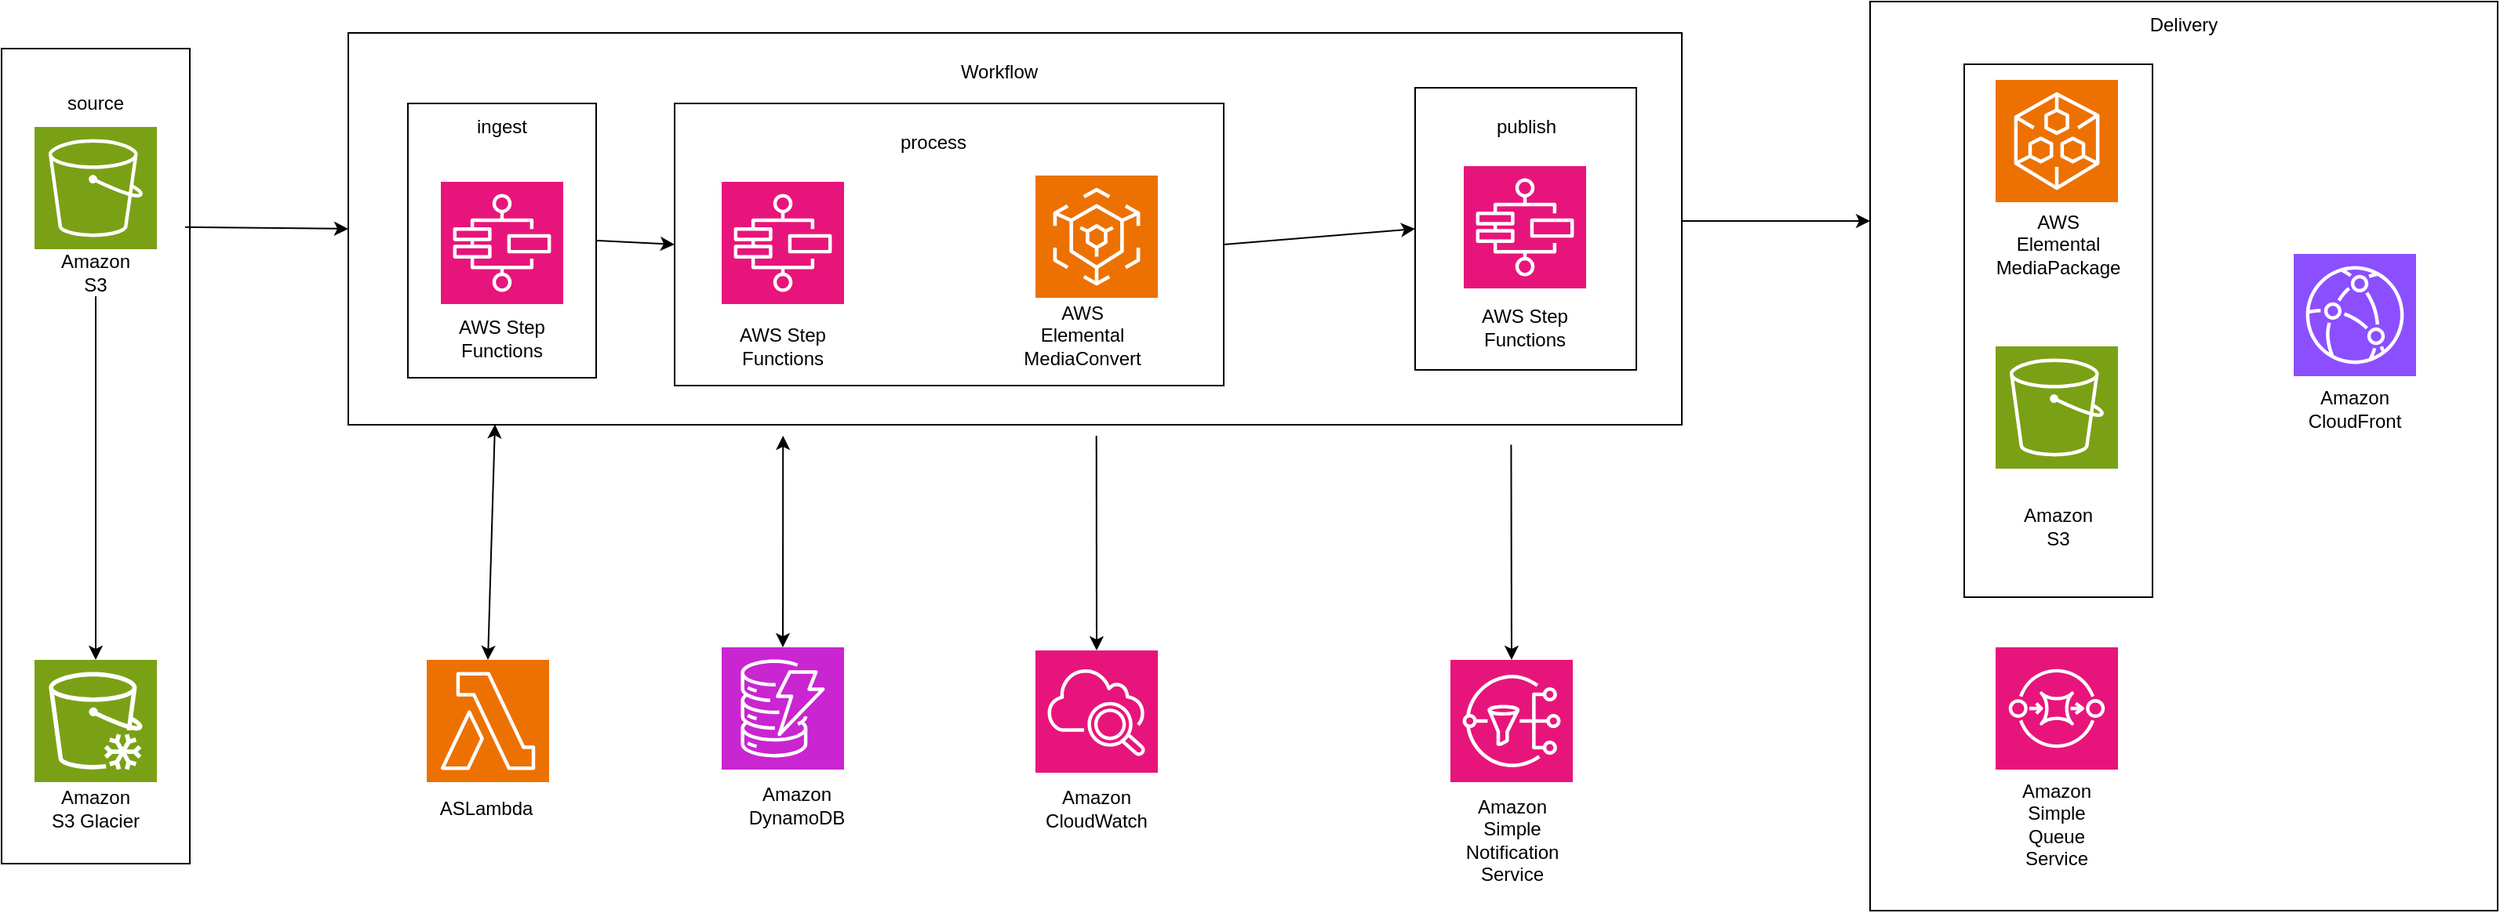 <mxfile version="22.1.11" type="github">
  <diagram name="Page-1" id="gmnabkErUF5PKHTH2a41">
    <mxGraphModel dx="2049" dy="1103" grid="1" gridSize="10" guides="1" tooltips="1" connect="1" arrows="1" fold="1" page="1" pageScale="1" pageWidth="850" pageHeight="1100" math="0" shadow="0">
      <root>
        <mxCell id="0" />
        <mxCell id="1" parent="0" />
        <mxCell id="GofkACHuhi9qFsVrxjPH-24" value="" style="rounded=0;whiteSpace=wrap;html=1;" vertex="1" parent="1">
          <mxGeometry x="1290" width="400" height="580" as="geometry" />
        </mxCell>
        <mxCell id="GofkACHuhi9qFsVrxjPH-25" value="" style="rounded=0;whiteSpace=wrap;html=1;" vertex="1" parent="1">
          <mxGeometry x="1350" y="40" width="120" height="340" as="geometry" />
        </mxCell>
        <mxCell id="GofkACHuhi9qFsVrxjPH-23" value="" style="rounded=0;whiteSpace=wrap;html=1;" vertex="1" parent="1">
          <mxGeometry x="320" y="20" width="850" height="250" as="geometry" />
        </mxCell>
        <mxCell id="GofkACHuhi9qFsVrxjPH-22" value="" style="rounded=0;whiteSpace=wrap;html=1;" vertex="1" parent="1">
          <mxGeometry x="99" y="30" width="120" height="520" as="geometry" />
        </mxCell>
        <mxCell id="GofkACHuhi9qFsVrxjPH-1" value="" style="sketch=0;points=[[0,0,0],[0.25,0,0],[0.5,0,0],[0.75,0,0],[1,0,0],[0,1,0],[0.25,1,0],[0.5,1,0],[0.75,1,0],[1,1,0],[0,0.25,0],[0,0.5,0],[0,0.75,0],[1,0.25,0],[1,0.5,0],[1,0.75,0]];outlineConnect=0;fontColor=#232F3E;fillColor=#7AA116;strokeColor=#ffffff;dashed=0;verticalLabelPosition=bottom;verticalAlign=top;align=center;html=1;fontSize=12;fontStyle=0;aspect=fixed;shape=mxgraph.aws4.resourceIcon;resIcon=mxgraph.aws4.s3;" vertex="1" parent="1">
          <mxGeometry x="120" y="80" width="78" height="78" as="geometry" />
        </mxCell>
        <mxCell id="GofkACHuhi9qFsVrxjPH-2" value="" style="sketch=0;points=[[0,0,0],[0.25,0,0],[0.5,0,0],[0.75,0,0],[1,0,0],[0,1,0],[0.25,1,0],[0.5,1,0],[0.75,1,0],[1,1,0],[0,0.25,0],[0,0.5,0],[0,0.75,0],[1,0.25,0],[1,0.5,0],[1,0.75,0]];outlineConnect=0;fontColor=#232F3E;fillColor=#7AA116;strokeColor=#ffffff;dashed=0;verticalLabelPosition=bottom;verticalAlign=top;align=center;html=1;fontSize=12;fontStyle=0;aspect=fixed;shape=mxgraph.aws4.resourceIcon;resIcon=mxgraph.aws4.glacier;" vertex="1" parent="1">
          <mxGeometry x="120" y="420" width="78" height="78" as="geometry" />
        </mxCell>
        <mxCell id="GofkACHuhi9qFsVrxjPH-9" value="" style="sketch=0;points=[[0,0,0],[0.25,0,0],[0.5,0,0],[0.75,0,0],[1,0,0],[0,1,0],[0.25,1,0],[0.5,1,0],[0.75,1,0],[1,1,0],[0,0.25,0],[0,0.5,0],[0,0.75,0],[1,0.25,0],[1,0.5,0],[1,0.75,0]];outlineConnect=0;fontColor=#232F3E;fillColor=#E7157B;strokeColor=#ffffff;dashed=0;verticalLabelPosition=bottom;verticalAlign=top;align=center;html=1;fontSize=12;fontStyle=0;aspect=fixed;shape=mxgraph.aws4.resourceIcon;resIcon=mxgraph.aws4.sns;" vertex="1" parent="1">
          <mxGeometry x="1022.5" y="420" width="78" height="78" as="geometry" />
        </mxCell>
        <mxCell id="GofkACHuhi9qFsVrxjPH-10" value="" style="sketch=0;points=[[0,0,0],[0.25,0,0],[0.5,0,0],[0.75,0,0],[1,0,0],[0,1,0],[0.25,1,0],[0.5,1,0],[0.75,1,0],[1,1,0],[0,0.25,0],[0,0.5,0],[0,0.75,0],[1,0.25,0],[1,0.5,0],[1,0.75,0]];points=[[0,0,0],[0.25,0,0],[0.5,0,0],[0.75,0,0],[1,0,0],[0,1,0],[0.25,1,0],[0.5,1,0],[0.75,1,0],[1,1,0],[0,0.25,0],[0,0.5,0],[0,0.75,0],[1,0.25,0],[1,0.5,0],[1,0.75,0]];outlineConnect=0;fontColor=#232F3E;fillColor=#E7157B;strokeColor=#ffffff;dashed=0;verticalLabelPosition=bottom;verticalAlign=top;align=center;html=1;fontSize=12;fontStyle=0;aspect=fixed;shape=mxgraph.aws4.resourceIcon;resIcon=mxgraph.aws4.cloudwatch_2;" vertex="1" parent="1">
          <mxGeometry x="758" y="414" width="78" height="78" as="geometry" />
        </mxCell>
        <mxCell id="GofkACHuhi9qFsVrxjPH-11" value="" style="sketch=0;points=[[0,0,0],[0.25,0,0],[0.5,0,0],[0.75,0,0],[1,0,0],[0,1,0],[0.25,1,0],[0.5,1,0],[0.75,1,0],[1,1,0],[0,0.25,0],[0,0.5,0],[0,0.75,0],[1,0.25,0],[1,0.5,0],[1,0.75,0]];outlineConnect=0;fontColor=#232F3E;fillColor=#C925D1;strokeColor=#ffffff;dashed=0;verticalLabelPosition=bottom;verticalAlign=top;align=center;html=1;fontSize=12;fontStyle=0;aspect=fixed;shape=mxgraph.aws4.resourceIcon;resIcon=mxgraph.aws4.dynamodb;" vertex="1" parent="1">
          <mxGeometry x="558" y="412" width="78" height="78" as="geometry" />
        </mxCell>
        <mxCell id="GofkACHuhi9qFsVrxjPH-12" value="" style="sketch=0;points=[[0,0,0],[0.25,0,0],[0.5,0,0],[0.75,0,0],[1,0,0],[0,1,0],[0.25,1,0],[0.5,1,0],[0.75,1,0],[1,1,0],[0,0.25,0],[0,0.5,0],[0,0.75,0],[1,0.25,0],[1,0.5,0],[1,0.75,0]];outlineConnect=0;fontColor=#232F3E;fillColor=#ED7100;strokeColor=#ffffff;dashed=0;verticalLabelPosition=bottom;verticalAlign=top;align=center;html=1;fontSize=12;fontStyle=0;aspect=fixed;shape=mxgraph.aws4.resourceIcon;resIcon=mxgraph.aws4.lambda;" vertex="1" parent="1">
          <mxGeometry x="370" y="420" width="78" height="78" as="geometry" />
        </mxCell>
        <mxCell id="GofkACHuhi9qFsVrxjPH-13" value="" style="sketch=0;points=[[0,0,0],[0.25,0,0],[0.5,0,0],[0.75,0,0],[1,0,0],[0,1,0],[0.25,1,0],[0.5,1,0],[0.75,1,0],[1,1,0],[0,0.25,0],[0,0.5,0],[0,0.75,0],[1,0.25,0],[1,0.5,0],[1,0.75,0]];outlineConnect=0;fontColor=#232F3E;fillColor=#ED7100;strokeColor=#ffffff;dashed=0;verticalLabelPosition=bottom;verticalAlign=top;align=center;html=1;fontSize=12;fontStyle=0;aspect=fixed;shape=mxgraph.aws4.resourceIcon;resIcon=mxgraph.aws4.elemental_mediapackage;" vertex="1" parent="1">
          <mxGeometry x="1370" y="50" width="78" height="78" as="geometry" />
        </mxCell>
        <mxCell id="GofkACHuhi9qFsVrxjPH-14" value="" style="sketch=0;points=[[0,0,0],[0.25,0,0],[0.5,0,0],[0.75,0,0],[1,0,0],[0,1,0],[0.25,1,0],[0.5,1,0],[0.75,1,0],[1,1,0],[0,0.25,0],[0,0.5,0],[0,0.75,0],[1,0.25,0],[1,0.5,0],[1,0.75,0]];outlineConnect=0;fontColor=#232F3E;fillColor=#7AA116;strokeColor=#ffffff;dashed=0;verticalLabelPosition=bottom;verticalAlign=top;align=center;html=1;fontSize=12;fontStyle=0;aspect=fixed;shape=mxgraph.aws4.resourceIcon;resIcon=mxgraph.aws4.s3;" vertex="1" parent="1">
          <mxGeometry x="1370" y="220" width="78" height="78" as="geometry" />
        </mxCell>
        <mxCell id="GofkACHuhi9qFsVrxjPH-15" value="" style="sketch=0;points=[[0,0,0],[0.25,0,0],[0.5,0,0],[0.75,0,0],[1,0,0],[0,1,0],[0.25,1,0],[0.5,1,0],[0.75,1,0],[1,1,0],[0,0.25,0],[0,0.5,0],[0,0.75,0],[1,0.25,0],[1,0.5,0],[1,0.75,0]];outlineConnect=0;fontColor=#232F3E;fillColor=#E7157B;strokeColor=#ffffff;dashed=0;verticalLabelPosition=bottom;verticalAlign=top;align=center;html=1;fontSize=12;fontStyle=0;aspect=fixed;shape=mxgraph.aws4.resourceIcon;resIcon=mxgraph.aws4.sqs;" vertex="1" parent="1">
          <mxGeometry x="1370" y="412" width="78" height="78" as="geometry" />
        </mxCell>
        <mxCell id="GofkACHuhi9qFsVrxjPH-16" value="" style="sketch=0;points=[[0,0,0],[0.25,0,0],[0.5,0,0],[0.75,0,0],[1,0,0],[0,1,0],[0.25,1,0],[0.5,1,0],[0.75,1,0],[1,1,0],[0,0.25,0],[0,0.5,0],[0,0.75,0],[1,0.25,0],[1,0.5,0],[1,0.75,0]];outlineConnect=0;fontColor=#232F3E;fillColor=#8C4FFF;strokeColor=#ffffff;dashed=0;verticalLabelPosition=bottom;verticalAlign=top;align=center;html=1;fontSize=12;fontStyle=0;aspect=fixed;shape=mxgraph.aws4.resourceIcon;resIcon=mxgraph.aws4.cloudfront;" vertex="1" parent="1">
          <mxGeometry x="1560" y="161" width="78" height="78" as="geometry" />
        </mxCell>
        <mxCell id="GofkACHuhi9qFsVrxjPH-28" value="" style="rounded=0;whiteSpace=wrap;html=1;" vertex="1" parent="1">
          <mxGeometry x="358" y="65" width="120" height="175" as="geometry" />
        </mxCell>
        <mxCell id="GofkACHuhi9qFsVrxjPH-3" value="" style="sketch=0;points=[[0,0,0],[0.25,0,0],[0.5,0,0],[0.75,0,0],[1,0,0],[0,1,0],[0.25,1,0],[0.5,1,0],[0.75,1,0],[1,1,0],[0,0.25,0],[0,0.5,0],[0,0.75,0],[1,0.25,0],[1,0.5,0],[1,0.75,0]];outlineConnect=0;fontColor=#232F3E;fillColor=#E7157B;strokeColor=#ffffff;dashed=0;verticalLabelPosition=bottom;verticalAlign=top;align=center;html=1;fontSize=12;fontStyle=0;aspect=fixed;shape=mxgraph.aws4.resourceIcon;resIcon=mxgraph.aws4.step_functions;" vertex="1" parent="1">
          <mxGeometry x="379" y="115" width="78" height="78" as="geometry" />
        </mxCell>
        <mxCell id="GofkACHuhi9qFsVrxjPH-29" value="" style="rounded=0;whiteSpace=wrap;html=1;" vertex="1" parent="1">
          <mxGeometry x="528" y="65" width="350" height="180" as="geometry" />
        </mxCell>
        <mxCell id="GofkACHuhi9qFsVrxjPH-5" value="" style="sketch=0;points=[[0,0,0],[0.25,0,0],[0.5,0,0],[0.75,0,0],[1,0,0],[0,1,0],[0.25,1,0],[0.5,1,0],[0.75,1,0],[1,1,0],[0,0.25,0],[0,0.5,0],[0,0.75,0],[1,0.25,0],[1,0.5,0],[1,0.75,0]];outlineConnect=0;fontColor=#232F3E;fillColor=#ED7100;strokeColor=#ffffff;dashed=0;verticalLabelPosition=bottom;verticalAlign=top;align=center;html=1;fontSize=12;fontStyle=0;aspect=fixed;shape=mxgraph.aws4.resourceIcon;resIcon=mxgraph.aws4.elemental_mediaconvert;" vertex="1" parent="1">
          <mxGeometry x="758" y="111" width="78" height="78" as="geometry" />
        </mxCell>
        <mxCell id="GofkACHuhi9qFsVrxjPH-6" value="" style="sketch=0;points=[[0,0,0],[0.25,0,0],[0.5,0,0],[0.75,0,0],[1,0,0],[0,1,0],[0.25,1,0],[0.5,1,0],[0.75,1,0],[1,1,0],[0,0.25,0],[0,0.5,0],[0,0.75,0],[1,0.25,0],[1,0.5,0],[1,0.75,0]];outlineConnect=0;fontColor=#232F3E;fillColor=#E7157B;strokeColor=#ffffff;dashed=0;verticalLabelPosition=bottom;verticalAlign=top;align=center;html=1;fontSize=12;fontStyle=0;aspect=fixed;shape=mxgraph.aws4.resourceIcon;resIcon=mxgraph.aws4.step_functions;" vertex="1" parent="1">
          <mxGeometry x="558" y="115" width="78" height="78" as="geometry" />
        </mxCell>
        <mxCell id="GofkACHuhi9qFsVrxjPH-31" value="" style="rounded=0;whiteSpace=wrap;html=1;" vertex="1" parent="1">
          <mxGeometry x="1000" y="55" width="141" height="180" as="geometry" />
        </mxCell>
        <mxCell id="GofkACHuhi9qFsVrxjPH-4" value="" style="sketch=0;points=[[0,0,0],[0.25,0,0],[0.5,0,0],[0.75,0,0],[1,0,0],[0,1,0],[0.25,1,0],[0.5,1,0],[0.75,1,0],[1,1,0],[0,0.25,0],[0,0.5,0],[0,0.75,0],[1,0.25,0],[1,0.5,0],[1,0.75,0]];outlineConnect=0;fontColor=#232F3E;fillColor=#E7157B;strokeColor=#ffffff;dashed=0;verticalLabelPosition=bottom;verticalAlign=top;align=center;html=1;fontSize=12;fontStyle=0;aspect=fixed;shape=mxgraph.aws4.resourceIcon;resIcon=mxgraph.aws4.step_functions;" vertex="1" parent="1">
          <mxGeometry x="1031" y="105" width="78" height="78" as="geometry" />
        </mxCell>
        <mxCell id="GofkACHuhi9qFsVrxjPH-32" value="Workflow" style="text;html=1;strokeColor=none;fillColor=none;align=center;verticalAlign=middle;whiteSpace=wrap;rounded=0;" vertex="1" parent="1">
          <mxGeometry x="705" y="30" width="60" height="30" as="geometry" />
        </mxCell>
        <mxCell id="GofkACHuhi9qFsVrxjPH-33" value="ingest" style="text;html=1;strokeColor=none;fillColor=none;align=center;verticalAlign=middle;whiteSpace=wrap;rounded=0;" vertex="1" parent="1">
          <mxGeometry x="388" y="65" width="60" height="30" as="geometry" />
        </mxCell>
        <mxCell id="GofkACHuhi9qFsVrxjPH-40" value="publish" style="text;html=1;strokeColor=none;fillColor=none;align=center;verticalAlign=middle;whiteSpace=wrap;rounded=0;" vertex="1" parent="1">
          <mxGeometry x="1040.5" y="65" width="60" height="30" as="geometry" />
        </mxCell>
        <mxCell id="GofkACHuhi9qFsVrxjPH-43" value="Amazon S3 Glacier" style="text;html=1;strokeColor=none;fillColor=none;align=center;verticalAlign=middle;whiteSpace=wrap;rounded=0;" vertex="1" parent="1">
          <mxGeometry x="129" y="500" width="60" height="30" as="geometry" />
        </mxCell>
        <mxCell id="GofkACHuhi9qFsVrxjPH-44" value="source" style="text;html=1;strokeColor=none;fillColor=none;align=center;verticalAlign=middle;whiteSpace=wrap;rounded=0;" vertex="1" parent="1">
          <mxGeometry x="129" y="50" width="60" height="30" as="geometry" />
        </mxCell>
        <mxCell id="GofkACHuhi9qFsVrxjPH-45" value="Amazon S3" style="text;html=1;strokeColor=none;fillColor=none;align=center;verticalAlign=middle;whiteSpace=wrap;rounded=0;" vertex="1" parent="1">
          <mxGeometry x="129" y="158" width="60" height="30" as="geometry" />
        </mxCell>
        <mxCell id="GofkACHuhi9qFsVrxjPH-46" value="Delivery" style="text;html=1;strokeColor=none;fillColor=none;align=center;verticalAlign=middle;whiteSpace=wrap;rounded=0;" vertex="1" parent="1">
          <mxGeometry x="1460" width="60" height="30" as="geometry" />
        </mxCell>
        <mxCell id="GofkACHuhi9qFsVrxjPH-50" value="Amazon S3" style="text;html=1;strokeColor=none;fillColor=none;align=center;verticalAlign=middle;whiteSpace=wrap;rounded=0;" vertex="1" parent="1">
          <mxGeometry x="1380" y="320" width="60" height="30" as="geometry" />
        </mxCell>
        <mxCell id="GofkACHuhi9qFsVrxjPH-51" value="ASLambda" style="text;html=1;strokeColor=none;fillColor=none;align=center;verticalAlign=middle;whiteSpace=wrap;rounded=0;" vertex="1" parent="1">
          <mxGeometry x="378" y="500" width="60" height="30" as="geometry" />
        </mxCell>
        <mxCell id="GofkACHuhi9qFsVrxjPH-52" value="Amazon DynamoDB" style="text;html=1;strokeColor=none;fillColor=none;align=center;verticalAlign=middle;whiteSpace=wrap;rounded=0;" vertex="1" parent="1">
          <mxGeometry x="576" y="498" width="60" height="30" as="geometry" />
        </mxCell>
        <mxCell id="GofkACHuhi9qFsVrxjPH-53" value="Amazon CloudWatch" style="text;html=1;strokeColor=none;fillColor=none;align=center;verticalAlign=middle;whiteSpace=wrap;rounded=0;" vertex="1" parent="1">
          <mxGeometry x="767" y="500" width="60" height="30" as="geometry" />
        </mxCell>
        <mxCell id="GofkACHuhi9qFsVrxjPH-55" value="Amazon Simple Notification Service" style="text;html=1;strokeColor=none;fillColor=none;align=center;verticalAlign=middle;whiteSpace=wrap;rounded=0;" vertex="1" parent="1">
          <mxGeometry x="1031.5" y="520" width="60" height="30" as="geometry" />
        </mxCell>
        <mxCell id="GofkACHuhi9qFsVrxjPH-59" value="AWS Elemental MediaPackage" style="text;html=1;strokeColor=none;fillColor=none;align=center;verticalAlign=middle;whiteSpace=wrap;rounded=0;" vertex="1" parent="1">
          <mxGeometry x="1380" y="140" width="60" height="30" as="geometry" />
        </mxCell>
        <mxCell id="GofkACHuhi9qFsVrxjPH-62" value="Amazon Simple Queue Service" style="text;html=1;strokeColor=none;fillColor=none;align=center;verticalAlign=middle;whiteSpace=wrap;rounded=0;" vertex="1" parent="1">
          <mxGeometry x="1379" y="510" width="60" height="30" as="geometry" />
        </mxCell>
        <mxCell id="GofkACHuhi9qFsVrxjPH-63" value="Amazon CloudFront" style="text;html=1;strokeColor=none;fillColor=none;align=center;verticalAlign=middle;whiteSpace=wrap;rounded=0;" vertex="1" parent="1">
          <mxGeometry x="1569" y="245" width="60" height="30" as="geometry" />
        </mxCell>
        <mxCell id="GofkACHuhi9qFsVrxjPH-68" value="" style="endArrow=classic;html=1;rounded=0;entryX=0;entryY=0.5;entryDx=0;entryDy=0;exitX=0.975;exitY=0.219;exitDx=0;exitDy=0;exitPerimeter=0;" edge="1" parent="1" source="GofkACHuhi9qFsVrxjPH-22" target="GofkACHuhi9qFsVrxjPH-23">
          <mxGeometry width="50" height="50" relative="1" as="geometry">
            <mxPoint x="250" y="140" as="sourcePoint" />
            <mxPoint x="1420" y="620" as="targetPoint" />
          </mxGeometry>
        </mxCell>
        <mxCell id="GofkACHuhi9qFsVrxjPH-69" value="" style="endArrow=classic;html=1;rounded=0;exitX=0.5;exitY=1;exitDx=0;exitDy=0;entryX=0.5;entryY=0;entryDx=0;entryDy=0;entryPerimeter=0;" edge="1" parent="1" source="GofkACHuhi9qFsVrxjPH-45" target="GofkACHuhi9qFsVrxjPH-2">
          <mxGeometry width="50" height="50" relative="1" as="geometry">
            <mxPoint x="1150" y="670" as="sourcePoint" />
            <mxPoint x="1200" y="620" as="targetPoint" />
          </mxGeometry>
        </mxCell>
        <mxCell id="GofkACHuhi9qFsVrxjPH-70" value="" style="endArrow=classic;html=1;rounded=0;exitX=1;exitY=0.5;exitDx=0;exitDy=0;entryX=0;entryY=0.5;entryDx=0;entryDy=0;" edge="1" parent="1" source="GofkACHuhi9qFsVrxjPH-28" target="GofkACHuhi9qFsVrxjPH-29">
          <mxGeometry width="50" height="50" relative="1" as="geometry">
            <mxPoint x="1150" y="670" as="sourcePoint" />
            <mxPoint x="1200" y="620" as="targetPoint" />
          </mxGeometry>
        </mxCell>
        <mxCell id="GofkACHuhi9qFsVrxjPH-72" value="" style="endArrow=classic;html=1;rounded=0;entryX=0;entryY=0.5;entryDx=0;entryDy=0;exitX=1;exitY=0.5;exitDx=0;exitDy=0;" edge="1" parent="1" source="GofkACHuhi9qFsVrxjPH-29" target="GofkACHuhi9qFsVrxjPH-31">
          <mxGeometry width="50" height="50" relative="1" as="geometry">
            <mxPoint x="390" y="410" as="sourcePoint" />
            <mxPoint x="440" y="360" as="targetPoint" />
          </mxGeometry>
        </mxCell>
        <mxCell id="GofkACHuhi9qFsVrxjPH-73" value="AWS Step Functions" style="text;html=1;strokeColor=none;fillColor=none;align=center;verticalAlign=middle;whiteSpace=wrap;rounded=0;" vertex="1" parent="1">
          <mxGeometry x="388" y="200" width="60" height="30" as="geometry" />
        </mxCell>
        <mxCell id="GofkACHuhi9qFsVrxjPH-74" value="AWS Step Functions" style="text;html=1;strokeColor=none;fillColor=none;align=center;verticalAlign=middle;whiteSpace=wrap;rounded=0;" vertex="1" parent="1">
          <mxGeometry x="567" y="205" width="60" height="30" as="geometry" />
        </mxCell>
        <mxCell id="GofkACHuhi9qFsVrxjPH-75" value="AWS Step Functions" style="text;html=1;strokeColor=none;fillColor=none;align=center;verticalAlign=middle;whiteSpace=wrap;rounded=0;" vertex="1" parent="1">
          <mxGeometry x="1040" y="193" width="60" height="30" as="geometry" />
        </mxCell>
        <mxCell id="GofkACHuhi9qFsVrxjPH-76" value="AWS Elemental MediaConvert" style="text;html=1;strokeColor=none;fillColor=none;align=center;verticalAlign=middle;whiteSpace=wrap;rounded=0;" vertex="1" parent="1">
          <mxGeometry x="758" y="198" width="60" height="30" as="geometry" />
        </mxCell>
        <mxCell id="GofkACHuhi9qFsVrxjPH-78" value="process" style="text;html=1;strokeColor=none;fillColor=none;align=center;verticalAlign=middle;whiteSpace=wrap;rounded=0;" vertex="1" parent="1">
          <mxGeometry x="663" y="75" width="60" height="30" as="geometry" />
        </mxCell>
        <mxCell id="GofkACHuhi9qFsVrxjPH-79" value="" style="endArrow=classic;html=1;rounded=0;" edge="1" parent="1">
          <mxGeometry width="50" height="50" relative="1" as="geometry">
            <mxPoint x="1170" y="140" as="sourcePoint" />
            <mxPoint x="1290" y="140" as="targetPoint" />
          </mxGeometry>
        </mxCell>
        <mxCell id="GofkACHuhi9qFsVrxjPH-82" value="" style="endArrow=classic;startArrow=classic;html=1;rounded=0;entryX=0.11;entryY=0.999;entryDx=0;entryDy=0;entryPerimeter=0;exitX=0.5;exitY=0;exitDx=0;exitDy=0;exitPerimeter=0;" edge="1" parent="1" source="GofkACHuhi9qFsVrxjPH-12" target="GofkACHuhi9qFsVrxjPH-23">
          <mxGeometry width="50" height="50" relative="1" as="geometry">
            <mxPoint x="680" y="410" as="sourcePoint" />
            <mxPoint x="730" y="360" as="targetPoint" />
          </mxGeometry>
        </mxCell>
        <mxCell id="GofkACHuhi9qFsVrxjPH-83" value="" style="endArrow=classic;startArrow=classic;html=1;rounded=0;entryX=0.326;entryY=1.028;entryDx=0;entryDy=0;exitX=0.5;exitY=0;exitDx=0;exitDy=0;exitPerimeter=0;entryPerimeter=0;" edge="1" parent="1" source="GofkACHuhi9qFsVrxjPH-11" target="GofkACHuhi9qFsVrxjPH-23">
          <mxGeometry width="50" height="50" relative="1" as="geometry">
            <mxPoint x="680" y="410" as="sourcePoint" />
            <mxPoint x="730" y="360" as="targetPoint" />
          </mxGeometry>
        </mxCell>
        <mxCell id="GofkACHuhi9qFsVrxjPH-86" value="" style="endArrow=classic;html=1;rounded=0;exitX=0.561;exitY=1.028;exitDx=0;exitDy=0;exitPerimeter=0;entryX=0.5;entryY=0;entryDx=0;entryDy=0;entryPerimeter=0;" edge="1" parent="1" source="GofkACHuhi9qFsVrxjPH-23" target="GofkACHuhi9qFsVrxjPH-10">
          <mxGeometry width="50" height="50" relative="1" as="geometry">
            <mxPoint x="680" y="410" as="sourcePoint" />
            <mxPoint x="730" y="360" as="targetPoint" />
          </mxGeometry>
        </mxCell>
        <mxCell id="GofkACHuhi9qFsVrxjPH-87" value="" style="endArrow=classic;html=1;rounded=0;exitX=0.872;exitY=1.051;exitDx=0;exitDy=0;exitPerimeter=0;entryX=0.5;entryY=0;entryDx=0;entryDy=0;entryPerimeter=0;" edge="1" parent="1" source="GofkACHuhi9qFsVrxjPH-23" target="GofkACHuhi9qFsVrxjPH-9">
          <mxGeometry width="50" height="50" relative="1" as="geometry">
            <mxPoint x="680" y="410" as="sourcePoint" />
            <mxPoint x="730" y="360" as="targetPoint" />
          </mxGeometry>
        </mxCell>
      </root>
    </mxGraphModel>
  </diagram>
</mxfile>
